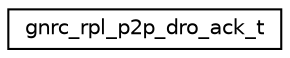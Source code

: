 digraph "Graphical Class Hierarchy"
{
 // LATEX_PDF_SIZE
  edge [fontname="Helvetica",fontsize="10",labelfontname="Helvetica",labelfontsize="10"];
  node [fontname="Helvetica",fontsize="10",shape=record];
  rankdir="LR";
  Node0 [label="gnrc_rpl_p2p_dro_ack_t",height=0.2,width=0.4,color="black", fillcolor="white", style="filled",URL="$structgnrc__rpl__p2p__dro__ack__t.html",tooltip="P2P Discovery Reply Object Acknowledgement (P2P-DRO-ACK)"];
}
